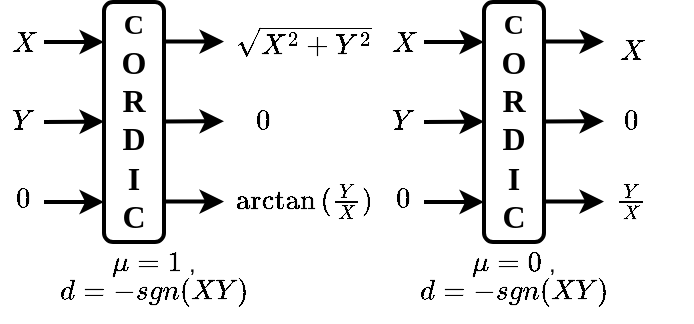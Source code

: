 <mxfile version="24.5.2" type="github">
  <diagram name="Page-1" id="Q6TsAraKIrKckSNg6KpT">
    <mxGraphModel dx="724" dy="360" grid="1" gridSize="10" guides="1" tooltips="1" connect="1" arrows="1" fold="1" page="1" pageScale="1" pageWidth="827" pageHeight="1169" math="1" shadow="0">
      <root>
        <mxCell id="0" />
        <mxCell id="1" parent="0" />
        <mxCell id="4utjki7e53Jzn6ldd7qG-1" value="" style="rounded=1;whiteSpace=wrap;html=1;strokeWidth=2;" vertex="1" parent="1">
          <mxGeometry x="150" y="200" width="30" height="120" as="geometry" />
        </mxCell>
        <mxCell id="4utjki7e53Jzn6ldd7qG-2" value="&lt;font style=&quot;font-size: 14px;&quot; face=&quot;Times New Roman&quot;&gt;&lt;b&gt;C&lt;/b&gt;&lt;/font&gt;&lt;div&gt;&lt;font size=&quot;3&quot; face=&quot;ioUluUdTOUpxg9nLghtj&quot;&gt;&lt;b&gt;O&lt;/b&gt;&lt;/font&gt;&lt;/div&gt;&lt;div&gt;&lt;font size=&quot;3&quot; face=&quot;ioUluUdTOUpxg9nLghtj&quot;&gt;&lt;b&gt;R&lt;/b&gt;&lt;/font&gt;&lt;/div&gt;&lt;div&gt;&lt;font size=&quot;3&quot; face=&quot;ioUluUdTOUpxg9nLghtj&quot;&gt;&lt;b&gt;D&lt;/b&gt;&lt;/font&gt;&lt;/div&gt;&lt;div&gt;&lt;font size=&quot;3&quot; face=&quot;ioUluUdTOUpxg9nLghtj&quot;&gt;&lt;b&gt;I&lt;/b&gt;&lt;/font&gt;&lt;/div&gt;&lt;div&gt;&lt;font size=&quot;3&quot; face=&quot;ioUluUdTOUpxg9nLghtj&quot;&gt;&lt;b&gt;C&lt;/b&gt;&lt;/font&gt;&lt;/div&gt;" style="text;html=1;align=center;verticalAlign=middle;whiteSpace=wrap;rounded=0;strokeWidth=2;" vertex="1" parent="1">
          <mxGeometry x="155" y="199.38" width="20" height="121.25" as="geometry" />
        </mxCell>
        <mxCell id="4utjki7e53Jzn6ldd7qG-3" value="" style="endArrow=classic;html=1;rounded=0;strokeWidth=2;" edge="1" parent="1">
          <mxGeometry width="50" height="50" relative="1" as="geometry">
            <mxPoint x="120" y="220" as="sourcePoint" />
            <mxPoint x="150" y="220" as="targetPoint" />
          </mxGeometry>
        </mxCell>
        <mxCell id="4utjki7e53Jzn6ldd7qG-4" value="" style="endArrow=classic;html=1;rounded=0;strokeWidth=2;" edge="1" parent="1">
          <mxGeometry width="50" height="50" relative="1" as="geometry">
            <mxPoint x="120" y="260" as="sourcePoint" />
            <mxPoint x="150" y="259.81" as="targetPoint" />
          </mxGeometry>
        </mxCell>
        <mxCell id="4utjki7e53Jzn6ldd7qG-5" value="" style="endArrow=classic;html=1;rounded=0;strokeWidth=2;" edge="1" parent="1">
          <mxGeometry width="50" height="50" relative="1" as="geometry">
            <mxPoint x="120" y="300" as="sourcePoint" />
            <mxPoint x="150" y="300" as="targetPoint" />
          </mxGeometry>
        </mxCell>
        <mxCell id="4utjki7e53Jzn6ldd7qG-17" value="&lt;font style=&quot;font-size: 14px;&quot; face=&quot;Times New Roman&quot;&gt;&lt;b&gt;\(X\)&lt;/b&gt;&lt;/font&gt;" style="text;html=1;align=center;verticalAlign=middle;whiteSpace=wrap;rounded=0;strokeWidth=2;" vertex="1" parent="1">
          <mxGeometry x="100" y="210" width="20" height="21.25" as="geometry" />
        </mxCell>
        <mxCell id="4utjki7e53Jzn6ldd7qG-18" value="&lt;font style=&quot;font-size: 14px;&quot; face=&quot;Times New Roman&quot;&gt;&lt;b&gt;\(Y\)&lt;/b&gt;&lt;/font&gt;" style="text;html=1;align=center;verticalAlign=middle;whiteSpace=wrap;rounded=0;strokeWidth=2;" vertex="1" parent="1">
          <mxGeometry x="100" y="249.37" width="20" height="21.25" as="geometry" />
        </mxCell>
        <mxCell id="4utjki7e53Jzn6ldd7qG-19" value="&lt;font style=&quot;font-size: 14px;&quot; face=&quot;Times New Roman&quot;&gt;&lt;b&gt;\(0\)&lt;/b&gt;&lt;/font&gt;" style="text;html=1;align=center;verticalAlign=middle;whiteSpace=wrap;rounded=0;strokeWidth=2;" vertex="1" parent="1">
          <mxGeometry x="100" y="288.75" width="20" height="21.25" as="geometry" />
        </mxCell>
        <mxCell id="4utjki7e53Jzn6ldd7qG-20" value="&lt;font style=&quot;font-size: 14px;&quot; face=&quot;Times New Roman&quot;&gt;&lt;b&gt;\(\sqrt{X^2+Y^2}\)&lt;/b&gt;&lt;/font&gt;" style="text;html=1;align=center;verticalAlign=middle;whiteSpace=wrap;rounded=0;strokeWidth=2;" vertex="1" parent="1">
          <mxGeometry x="210" y="205.62" width="80" height="30" as="geometry" />
        </mxCell>
        <mxCell id="4utjki7e53Jzn6ldd7qG-21" value="\(\arctan{(\frac{Y}{X})}\)" style="text;html=1;align=center;verticalAlign=middle;whiteSpace=wrap;rounded=0;strokeWidth=2;" vertex="1" parent="1">
          <mxGeometry x="220" y="284.37" width="60" height="30" as="geometry" />
        </mxCell>
        <mxCell id="4utjki7e53Jzn6ldd7qG-22" value="\(\mu = 1\) , \(d = -sgn(XY)\)&amp;nbsp;" style="text;html=1;align=center;verticalAlign=middle;whiteSpace=wrap;rounded=0;strokeWidth=2;" vertex="1" parent="1">
          <mxGeometry x="130" y="330" width="90" height="30" as="geometry" />
        </mxCell>
        <mxCell id="4utjki7e53Jzn6ldd7qG-23" value="\(\mu = 0\) , \(d = -sgn(XY)\)&amp;nbsp;" style="text;html=1;align=center;verticalAlign=middle;whiteSpace=wrap;rounded=0;strokeWidth=2;" vertex="1" parent="1">
          <mxGeometry x="310" y="330" width="90" height="30" as="geometry" />
        </mxCell>
        <mxCell id="4utjki7e53Jzn6ldd7qG-24" value="&lt;font style=&quot;font-size: 14px;&quot; face=&quot;Times New Roman&quot;&gt;&lt;b&gt;\(\frac{Y}{X}\)&lt;/b&gt;&lt;/font&gt;" style="text;html=1;align=center;verticalAlign=middle;whiteSpace=wrap;rounded=0;strokeWidth=2;" vertex="1" parent="1">
          <mxGeometry x="384" y="284.38" width="60" height="30" as="geometry" />
        </mxCell>
        <mxCell id="4utjki7e53Jzn6ldd7qG-25" value="&lt;font style=&quot;font-size: 14px;&quot; face=&quot;Times New Roman&quot;&gt;&lt;b&gt;\(0\)&lt;/b&gt;&lt;/font&gt;" style="text;html=1;align=center;verticalAlign=middle;whiteSpace=wrap;rounded=0;strokeWidth=2;" vertex="1" parent="1">
          <mxGeometry x="220" y="249.37" width="20" height="21.25" as="geometry" />
        </mxCell>
        <mxCell id="4utjki7e53Jzn6ldd7qG-30" value="&lt;font style=&quot;font-size: 14px;&quot; face=&quot;Times New Roman&quot;&gt;&lt;b&gt;\(X\)&lt;/b&gt;&lt;/font&gt;" style="text;html=1;align=center;verticalAlign=middle;whiteSpace=wrap;rounded=0;strokeWidth=2;" vertex="1" parent="1">
          <mxGeometry x="404" y="214.37" width="20" height="21.25" as="geometry" />
        </mxCell>
        <mxCell id="4utjki7e53Jzn6ldd7qG-34" value="" style="endArrow=classic;html=1;rounded=0;strokeWidth=2;" edge="1" parent="1">
          <mxGeometry width="50" height="50" relative="1" as="geometry">
            <mxPoint x="180" y="219.8" as="sourcePoint" />
            <mxPoint x="210" y="219.8" as="targetPoint" />
          </mxGeometry>
        </mxCell>
        <mxCell id="4utjki7e53Jzn6ldd7qG-35" value="" style="endArrow=classic;html=1;rounded=0;strokeWidth=2;" edge="1" parent="1">
          <mxGeometry width="50" height="50" relative="1" as="geometry">
            <mxPoint x="180" y="259.8" as="sourcePoint" />
            <mxPoint x="210" y="259.61" as="targetPoint" />
          </mxGeometry>
        </mxCell>
        <mxCell id="4utjki7e53Jzn6ldd7qG-36" value="" style="endArrow=classic;html=1;rounded=0;strokeWidth=2;" edge="1" parent="1">
          <mxGeometry width="50" height="50" relative="1" as="geometry">
            <mxPoint x="180" y="299.8" as="sourcePoint" />
            <mxPoint x="210" y="299.8" as="targetPoint" />
          </mxGeometry>
        </mxCell>
        <mxCell id="4utjki7e53Jzn6ldd7qG-38" value="" style="rounded=1;whiteSpace=wrap;html=1;strokeWidth=2;" vertex="1" parent="1">
          <mxGeometry x="340" y="200" width="30" height="120" as="geometry" />
        </mxCell>
        <mxCell id="4utjki7e53Jzn6ldd7qG-39" value="&lt;font style=&quot;font-size: 14px;&quot; face=&quot;Times New Roman&quot;&gt;&lt;b&gt;C&lt;/b&gt;&lt;/font&gt;&lt;div&gt;&lt;font size=&quot;3&quot; face=&quot;ioUluUdTOUpxg9nLghtj&quot;&gt;&lt;b&gt;O&lt;/b&gt;&lt;/font&gt;&lt;/div&gt;&lt;div&gt;&lt;font size=&quot;3&quot; face=&quot;ioUluUdTOUpxg9nLghtj&quot;&gt;&lt;b&gt;R&lt;/b&gt;&lt;/font&gt;&lt;/div&gt;&lt;div&gt;&lt;font size=&quot;3&quot; face=&quot;ioUluUdTOUpxg9nLghtj&quot;&gt;&lt;b&gt;D&lt;/b&gt;&lt;/font&gt;&lt;/div&gt;&lt;div&gt;&lt;font size=&quot;3&quot; face=&quot;ioUluUdTOUpxg9nLghtj&quot;&gt;&lt;b&gt;I&lt;/b&gt;&lt;/font&gt;&lt;/div&gt;&lt;div&gt;&lt;font size=&quot;3&quot; face=&quot;ioUluUdTOUpxg9nLghtj&quot;&gt;&lt;b&gt;C&lt;/b&gt;&lt;/font&gt;&lt;/div&gt;" style="text;html=1;align=center;verticalAlign=middle;whiteSpace=wrap;rounded=0;strokeWidth=2;" vertex="1" parent="1">
          <mxGeometry x="345" y="199.38" width="20" height="121.25" as="geometry" />
        </mxCell>
        <mxCell id="4utjki7e53Jzn6ldd7qG-40" value="" style="endArrow=classic;html=1;rounded=0;strokeWidth=2;" edge="1" parent="1">
          <mxGeometry width="50" height="50" relative="1" as="geometry">
            <mxPoint x="310" y="220" as="sourcePoint" />
            <mxPoint x="340" y="220" as="targetPoint" />
          </mxGeometry>
        </mxCell>
        <mxCell id="4utjki7e53Jzn6ldd7qG-41" value="" style="endArrow=classic;html=1;rounded=0;strokeWidth=2;" edge="1" parent="1">
          <mxGeometry width="50" height="50" relative="1" as="geometry">
            <mxPoint x="310" y="260" as="sourcePoint" />
            <mxPoint x="340" y="259.81" as="targetPoint" />
          </mxGeometry>
        </mxCell>
        <mxCell id="4utjki7e53Jzn6ldd7qG-42" value="" style="endArrow=classic;html=1;rounded=0;strokeWidth=2;" edge="1" parent="1">
          <mxGeometry width="50" height="50" relative="1" as="geometry">
            <mxPoint x="310" y="300" as="sourcePoint" />
            <mxPoint x="340" y="300" as="targetPoint" />
          </mxGeometry>
        </mxCell>
        <mxCell id="4utjki7e53Jzn6ldd7qG-43" value="&lt;font style=&quot;font-size: 14px;&quot; face=&quot;Times New Roman&quot;&gt;&lt;b&gt;\(X\)&lt;/b&gt;&lt;/font&gt;" style="text;html=1;align=center;verticalAlign=middle;whiteSpace=wrap;rounded=0;strokeWidth=2;" vertex="1" parent="1">
          <mxGeometry x="290" y="210" width="20" height="21.25" as="geometry" />
        </mxCell>
        <mxCell id="4utjki7e53Jzn6ldd7qG-44" value="&lt;font style=&quot;font-size: 14px;&quot; face=&quot;Times New Roman&quot;&gt;&lt;b&gt;\(Y\)&lt;/b&gt;&lt;/font&gt;" style="text;html=1;align=center;verticalAlign=middle;whiteSpace=wrap;rounded=0;strokeWidth=2;" vertex="1" parent="1">
          <mxGeometry x="290" y="249.37" width="20" height="21.25" as="geometry" />
        </mxCell>
        <mxCell id="4utjki7e53Jzn6ldd7qG-45" value="&lt;font style=&quot;font-size: 14px;&quot; face=&quot;Times New Roman&quot;&gt;&lt;b&gt;\(0\)&lt;/b&gt;&lt;/font&gt;" style="text;html=1;align=center;verticalAlign=middle;whiteSpace=wrap;rounded=0;strokeWidth=2;" vertex="1" parent="1">
          <mxGeometry x="290" y="288.75" width="20" height="21.25" as="geometry" />
        </mxCell>
        <mxCell id="4utjki7e53Jzn6ldd7qG-49" value="&lt;font style=&quot;font-size: 14px;&quot; face=&quot;Times New Roman&quot;&gt;&lt;b&gt;\(0\)&lt;/b&gt;&lt;/font&gt;" style="text;html=1;align=center;verticalAlign=middle;whiteSpace=wrap;rounded=0;strokeWidth=2;" vertex="1" parent="1">
          <mxGeometry x="404" y="249.38" width="20" height="21.25" as="geometry" />
        </mxCell>
        <mxCell id="4utjki7e53Jzn6ldd7qG-50" value="" style="endArrow=classic;html=1;rounded=0;strokeWidth=2;" edge="1" parent="1">
          <mxGeometry width="50" height="50" relative="1" as="geometry">
            <mxPoint x="370" y="219.8" as="sourcePoint" />
            <mxPoint x="400" y="219.8" as="targetPoint" />
          </mxGeometry>
        </mxCell>
        <mxCell id="4utjki7e53Jzn6ldd7qG-51" value="" style="endArrow=classic;html=1;rounded=0;strokeWidth=2;" edge="1" parent="1">
          <mxGeometry width="50" height="50" relative="1" as="geometry">
            <mxPoint x="370" y="259.8" as="sourcePoint" />
            <mxPoint x="400" y="259.61" as="targetPoint" />
          </mxGeometry>
        </mxCell>
        <mxCell id="4utjki7e53Jzn6ldd7qG-52" value="" style="endArrow=classic;html=1;rounded=0;strokeWidth=2;" edge="1" parent="1">
          <mxGeometry width="50" height="50" relative="1" as="geometry">
            <mxPoint x="370" y="299.8" as="sourcePoint" />
            <mxPoint x="400" y="299.8" as="targetPoint" />
          </mxGeometry>
        </mxCell>
      </root>
    </mxGraphModel>
  </diagram>
</mxfile>
